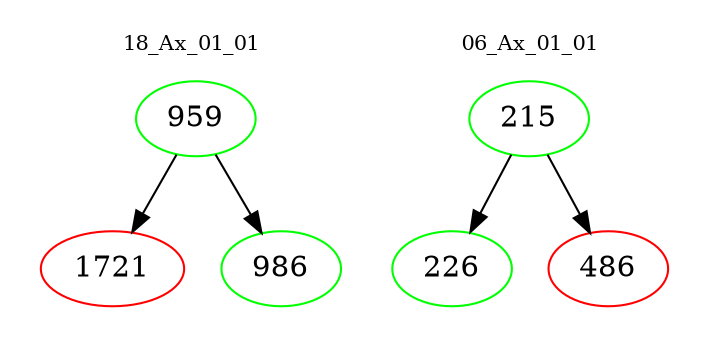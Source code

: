 digraph{
subgraph cluster_0 {
color = white
label = "18_Ax_01_01";
fontsize=10;
T0_959 [label="959", color="green"]
T0_959 -> T0_1721 [color="black"]
T0_1721 [label="1721", color="red"]
T0_959 -> T0_986 [color="black"]
T0_986 [label="986", color="green"]
}
subgraph cluster_1 {
color = white
label = "06_Ax_01_01";
fontsize=10;
T1_215 [label="215", color="green"]
T1_215 -> T1_226 [color="black"]
T1_226 [label="226", color="green"]
T1_215 -> T1_486 [color="black"]
T1_486 [label="486", color="red"]
}
}
